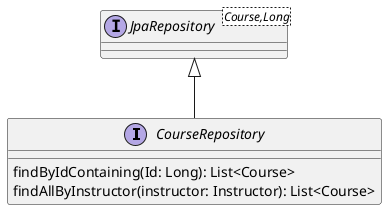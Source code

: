 @startuml
interface CourseRepository [[java:edu.sru.thangiah.repository.CourseRepository]] {
	findByIdContaining(Id: Long): List<Course>
	findAllByInstructor(instructor: Instructor): List<Course>
}
interface "JpaRepository<Course,Long>" as JpaRepository_Course_Long_ {
}
JpaRepository_Course_Long_ <|-- CourseRepository
@enduml